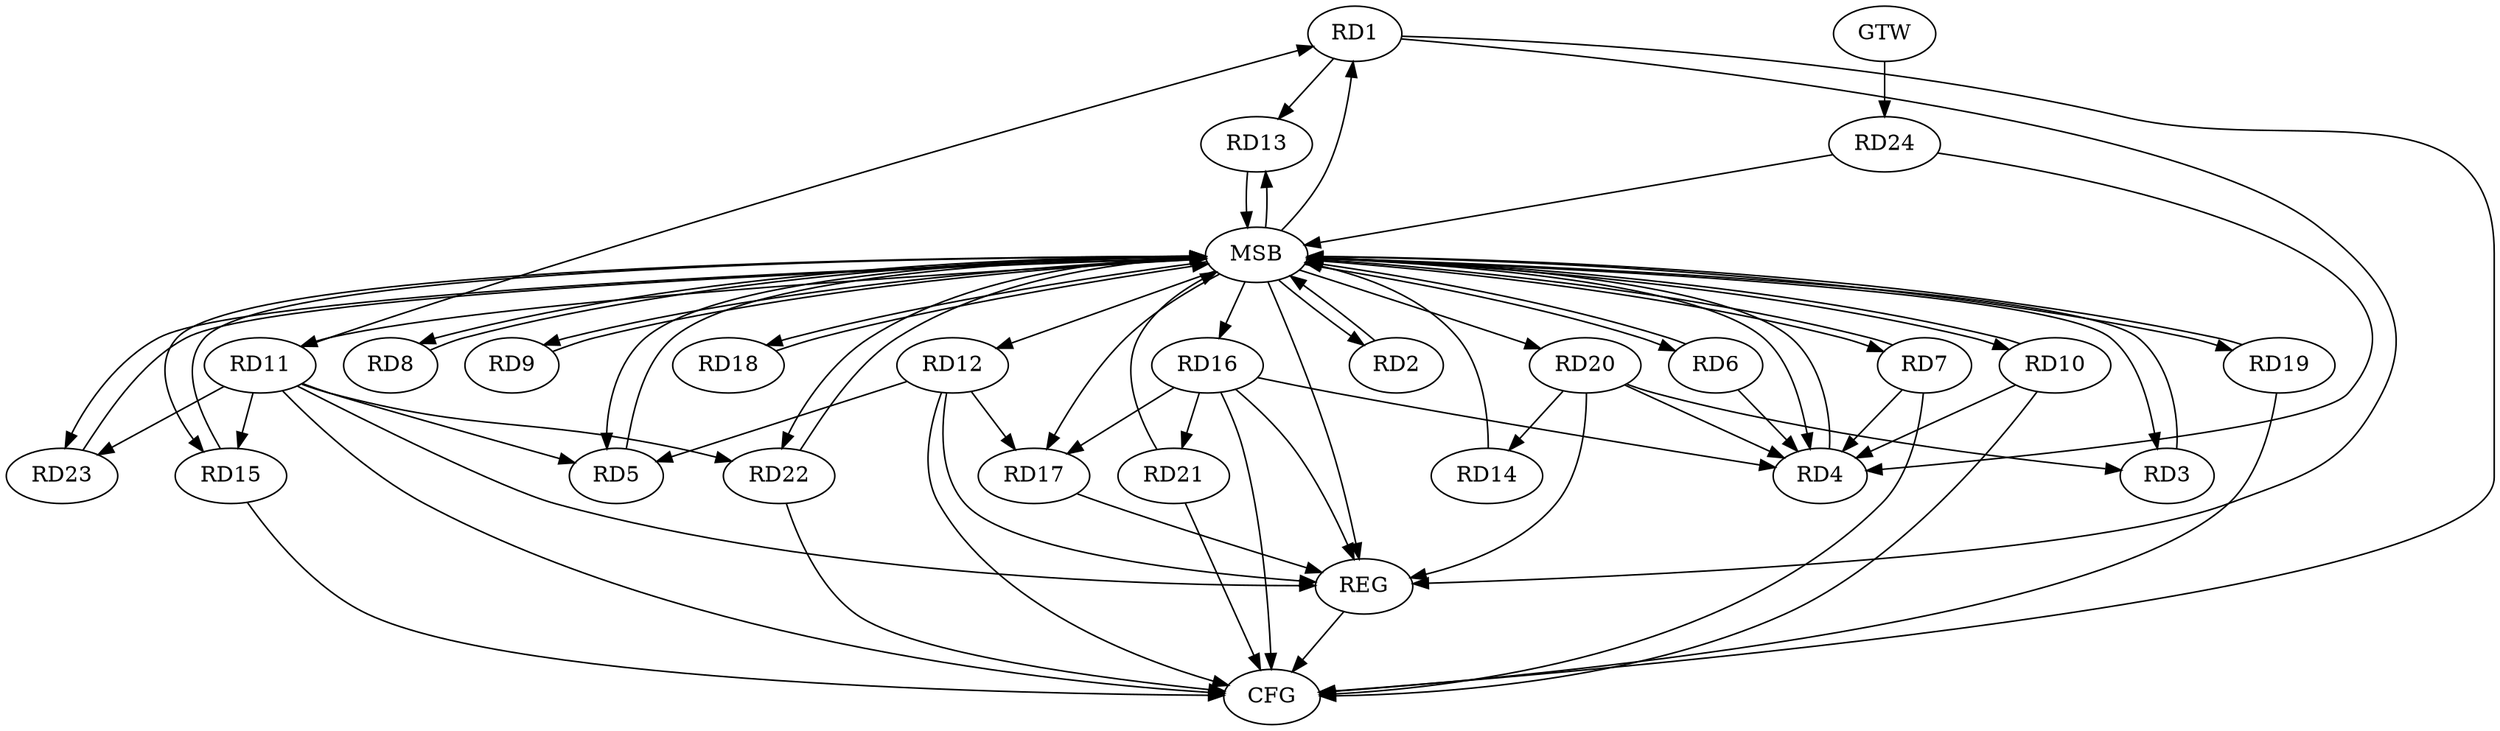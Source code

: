 strict digraph G {
  RD1 [ label="RD1" ];
  RD2 [ label="RD2" ];
  RD3 [ label="RD3" ];
  RD4 [ label="RD4" ];
  RD5 [ label="RD5" ];
  RD6 [ label="RD6" ];
  RD7 [ label="RD7" ];
  RD8 [ label="RD8" ];
  RD9 [ label="RD9" ];
  RD10 [ label="RD10" ];
  RD11 [ label="RD11" ];
  RD12 [ label="RD12" ];
  RD13 [ label="RD13" ];
  RD14 [ label="RD14" ];
  RD15 [ label="RD15" ];
  RD16 [ label="RD16" ];
  RD17 [ label="RD17" ];
  RD18 [ label="RD18" ];
  RD19 [ label="RD19" ];
  RD20 [ label="RD20" ];
  RD21 [ label="RD21" ];
  RD22 [ label="RD22" ];
  RD23 [ label="RD23" ];
  RD24 [ label="RD24" ];
  GTW [ label="GTW" ];
  REG [ label="REG" ];
  MSB [ label="MSB" ];
  CFG [ label="CFG" ];
  RD11 -> RD1;
  RD1 -> RD13;
  RD20 -> RD3;
  RD16 -> RD4;
  RD20 -> RD4;
  RD11 -> RD5;
  RD12 -> RD5;
  RD11 -> RD15;
  RD11 -> RD22;
  RD11 -> RD23;
  RD12 -> RD17;
  RD20 -> RD14;
  RD16 -> RD17;
  RD16 -> RD21;
  GTW -> RD24;
  RD1 -> REG;
  RD11 -> REG;
  RD12 -> REG;
  RD16 -> REG;
  RD17 -> REG;
  RD20 -> REG;
  RD2 -> MSB;
  MSB -> RD7;
  MSB -> RD16;
  MSB -> RD17;
  MSB -> REG;
  RD3 -> MSB;
  MSB -> RD23;
  RD4 -> MSB;
  MSB -> RD22;
  RD5 -> MSB;
  RD6 -> MSB;
  MSB -> RD5;
  MSB -> RD11;
  MSB -> RD13;
  MSB -> RD19;
  MSB -> RD20;
  RD7 -> MSB;
  MSB -> RD8;
  MSB -> RD12;
  RD8 -> MSB;
  MSB -> RD10;
  RD9 -> MSB;
  RD10 -> MSB;
  MSB -> RD1;
  MSB -> RD15;
  RD13 -> MSB;
  MSB -> RD9;
  RD14 -> MSB;
  MSB -> RD3;
  MSB -> RD4;
  RD15 -> MSB;
  RD18 -> MSB;
  MSB -> RD6;
  RD19 -> MSB;
  MSB -> RD18;
  RD21 -> MSB;
  MSB -> RD2;
  RD22 -> MSB;
  RD23 -> MSB;
  RD24 -> MSB;
  RD21 -> CFG;
  RD11 -> CFG;
  RD16 -> CFG;
  RD7 -> CFG;
  RD19 -> CFG;
  RD1 -> CFG;
  RD22 -> CFG;
  RD10 -> CFG;
  RD12 -> CFG;
  RD15 -> CFG;
  REG -> CFG;
  RD6 -> RD4;
  RD10 -> RD4;
  RD24 -> RD4;
  RD7 -> RD4;
}
